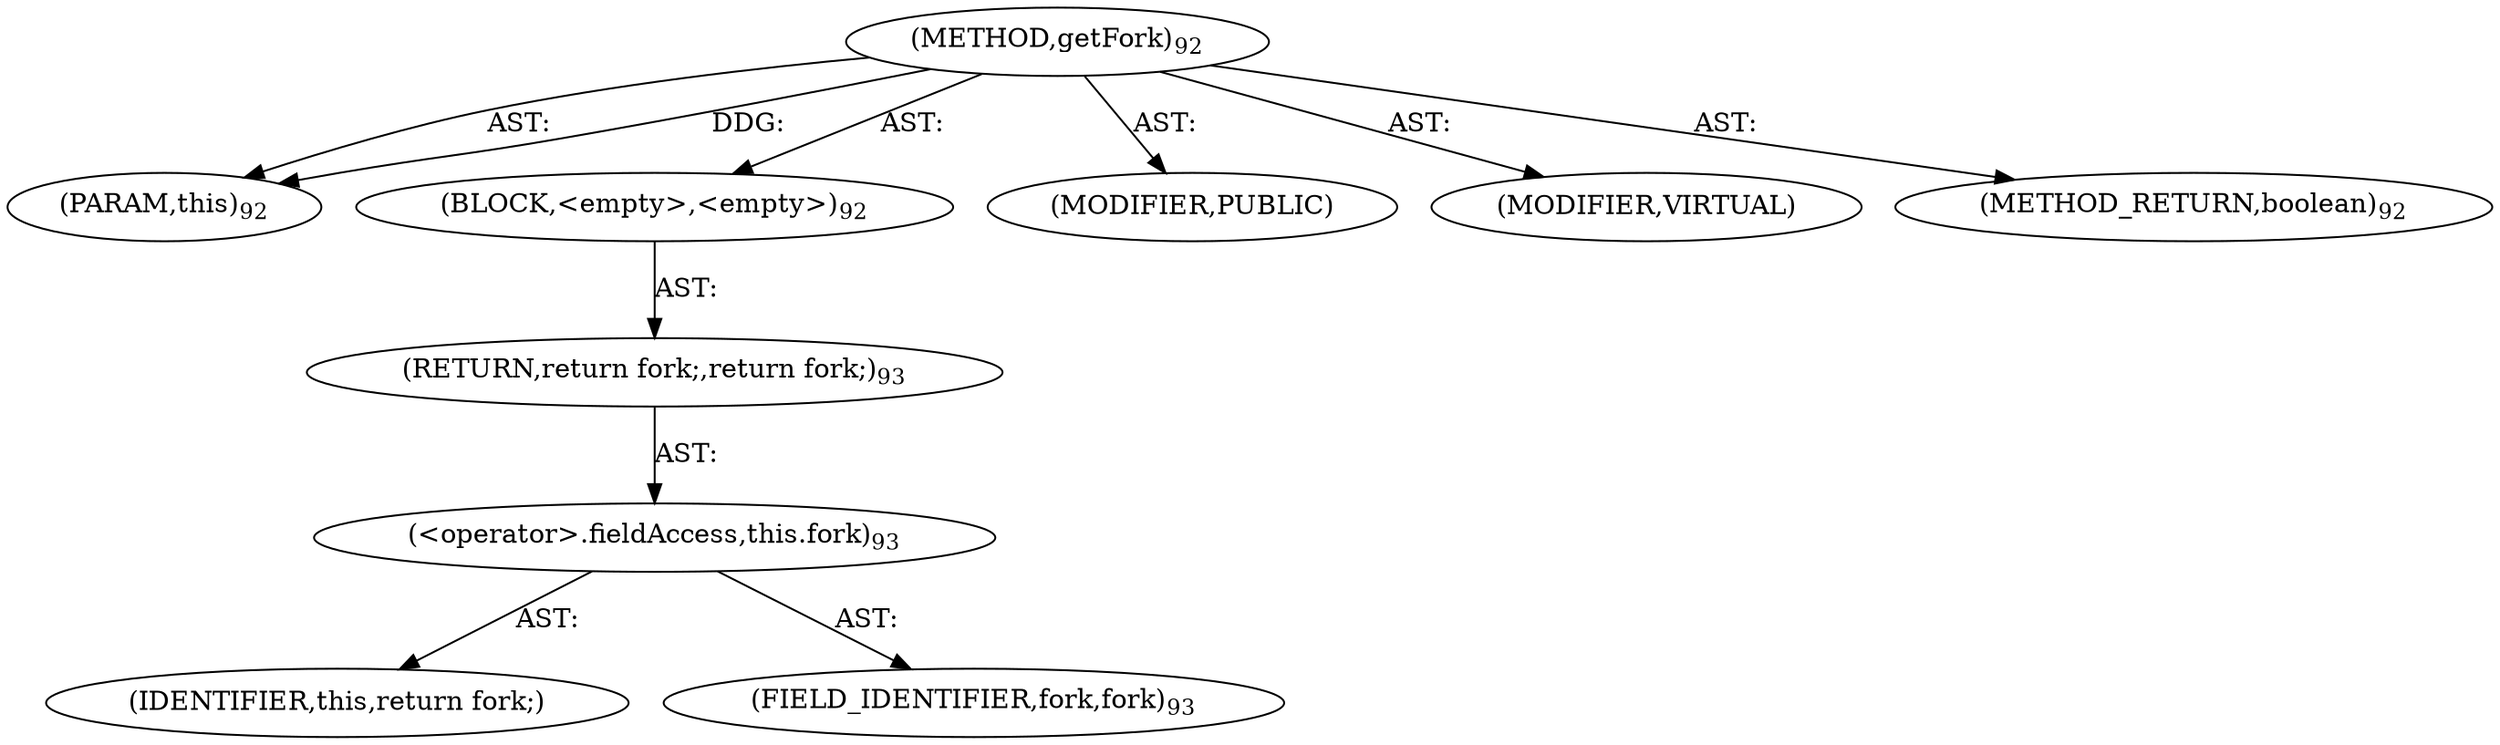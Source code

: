 digraph "getFork" {  
"111669149699" [label = <(METHOD,getFork)<SUB>92</SUB>> ]
"115964117000" [label = <(PARAM,this)<SUB>92</SUB>> ]
"25769803779" [label = <(BLOCK,&lt;empty&gt;,&lt;empty&gt;)<SUB>92</SUB>> ]
"146028888065" [label = <(RETURN,return fork;,return fork;)<SUB>93</SUB>> ]
"30064771077" [label = <(&lt;operator&gt;.fieldAccess,this.fork)<SUB>93</SUB>> ]
"68719476744" [label = <(IDENTIFIER,this,return fork;)> ]
"55834574851" [label = <(FIELD_IDENTIFIER,fork,fork)<SUB>93</SUB>> ]
"133143986192" [label = <(MODIFIER,PUBLIC)> ]
"133143986193" [label = <(MODIFIER,VIRTUAL)> ]
"128849018883" [label = <(METHOD_RETURN,boolean)<SUB>92</SUB>> ]
  "111669149699" -> "115964117000"  [ label = "AST: "] 
  "111669149699" -> "25769803779"  [ label = "AST: "] 
  "111669149699" -> "133143986192"  [ label = "AST: "] 
  "111669149699" -> "133143986193"  [ label = "AST: "] 
  "111669149699" -> "128849018883"  [ label = "AST: "] 
  "25769803779" -> "146028888065"  [ label = "AST: "] 
  "146028888065" -> "30064771077"  [ label = "AST: "] 
  "30064771077" -> "68719476744"  [ label = "AST: "] 
  "30064771077" -> "55834574851"  [ label = "AST: "] 
  "111669149699" -> "115964117000"  [ label = "DDG: "] 
}

